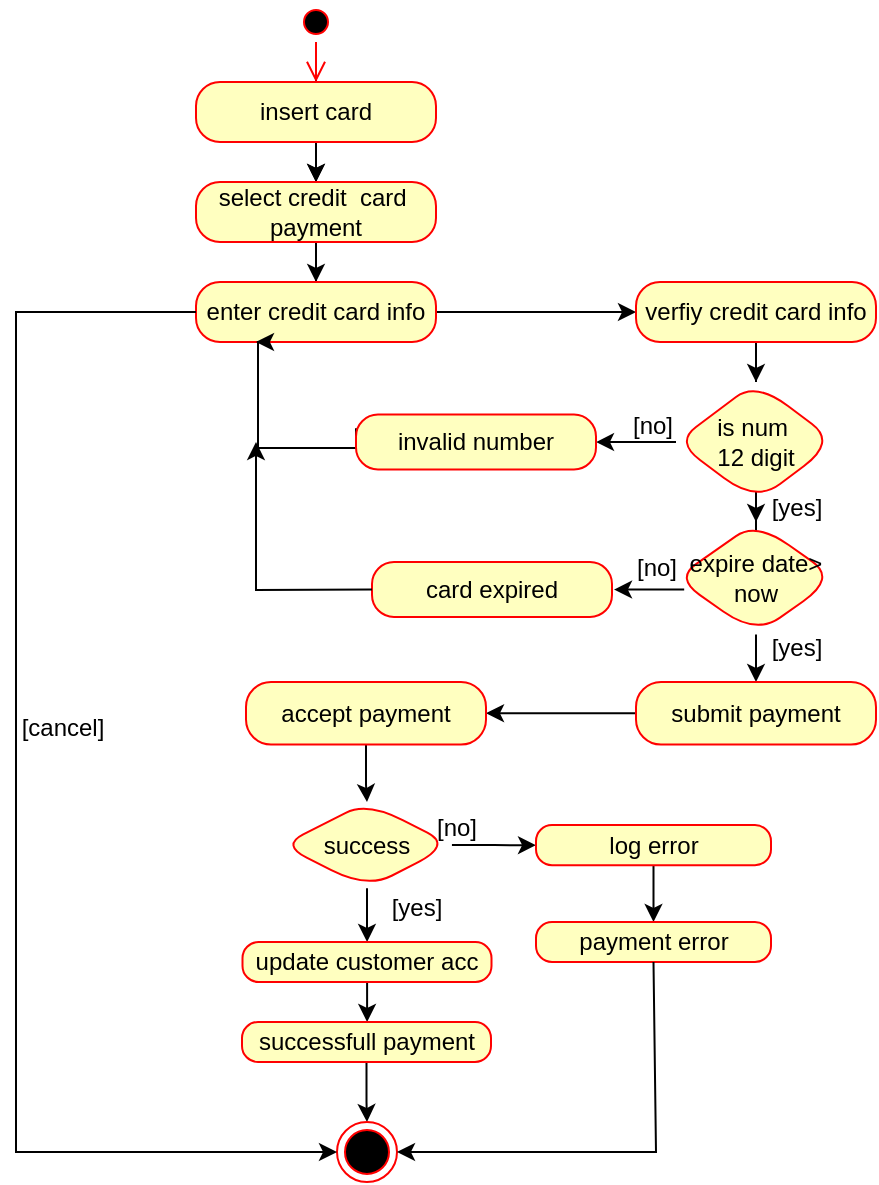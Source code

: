 <mxfile version="25.0.3">
  <diagram name="Page-1" id="qRfLcPHCQGTvtSdoEGWA">
    <mxGraphModel dx="1461" dy="599" grid="1" gridSize="10" guides="1" tooltips="1" connect="1" arrows="1" fold="1" page="1" pageScale="1" pageWidth="850" pageHeight="1100" math="0" shadow="0">
      <root>
        <mxCell id="0" />
        <mxCell id="1" parent="0" />
        <mxCell id="qOs9GECugjmZCHtNQ3uK-43" value="" style="edgeStyle=orthogonalEdgeStyle;rounded=0;orthogonalLoop=1;jettySize=auto;html=1;" edge="1" parent="1" source="qOs9GECugjmZCHtNQ3uK-1" target="qOs9GECugjmZCHtNQ3uK-5">
          <mxGeometry relative="1" as="geometry" />
        </mxCell>
        <mxCell id="qOs9GECugjmZCHtNQ3uK-1" value="" style="ellipse;html=1;shape=startState;fillColor=#000000;strokeColor=#ff0000;" vertex="1" parent="1">
          <mxGeometry x="390" y="10" width="20" height="20" as="geometry" />
        </mxCell>
        <mxCell id="qOs9GECugjmZCHtNQ3uK-2" value="" style="edgeStyle=orthogonalEdgeStyle;html=1;verticalAlign=bottom;endArrow=open;endSize=8;strokeColor=#ff0000;rounded=0;" edge="1" source="qOs9GECugjmZCHtNQ3uK-1" parent="1">
          <mxGeometry relative="1" as="geometry">
            <mxPoint x="400" y="50" as="targetPoint" />
          </mxGeometry>
        </mxCell>
        <mxCell id="qOs9GECugjmZCHtNQ3uK-6" value="" style="edgeStyle=orthogonalEdgeStyle;rounded=0;orthogonalLoop=1;jettySize=auto;html=1;" edge="1" parent="1" source="qOs9GECugjmZCHtNQ3uK-3" target="qOs9GECugjmZCHtNQ3uK-5">
          <mxGeometry relative="1" as="geometry" />
        </mxCell>
        <mxCell id="qOs9GECugjmZCHtNQ3uK-3" value="insert card" style="rounded=1;whiteSpace=wrap;html=1;arcSize=40;fontColor=#000000;fillColor=#ffffc0;strokeColor=#ff0000;" vertex="1" parent="1">
          <mxGeometry x="340" y="50" width="120" height="30" as="geometry" />
        </mxCell>
        <mxCell id="qOs9GECugjmZCHtNQ3uK-8" value="" style="edgeStyle=orthogonalEdgeStyle;rounded=0;orthogonalLoop=1;jettySize=auto;html=1;" edge="1" parent="1" source="qOs9GECugjmZCHtNQ3uK-5" target="qOs9GECugjmZCHtNQ3uK-7">
          <mxGeometry relative="1" as="geometry" />
        </mxCell>
        <mxCell id="qOs9GECugjmZCHtNQ3uK-5" value="select credit&amp;nbsp; card&amp;nbsp;&lt;div&gt;payment&lt;/div&gt;" style="rounded=1;whiteSpace=wrap;html=1;arcSize=40;fontColor=#000000;fillColor=#ffffc0;strokeColor=#ff0000;" vertex="1" parent="1">
          <mxGeometry x="340" y="100" width="120" height="30" as="geometry" />
        </mxCell>
        <mxCell id="qOs9GECugjmZCHtNQ3uK-10" value="" style="edgeStyle=orthogonalEdgeStyle;rounded=0;orthogonalLoop=1;jettySize=auto;html=1;" edge="1" parent="1" source="qOs9GECugjmZCHtNQ3uK-7" target="qOs9GECugjmZCHtNQ3uK-9">
          <mxGeometry relative="1" as="geometry" />
        </mxCell>
        <mxCell id="qOs9GECugjmZCHtNQ3uK-7" value="enter credit card info" style="rounded=1;whiteSpace=wrap;html=1;arcSize=40;fontColor=#000000;fillColor=#ffffc0;strokeColor=#ff0000;" vertex="1" parent="1">
          <mxGeometry x="340" y="150" width="120" height="30" as="geometry" />
        </mxCell>
        <mxCell id="qOs9GECugjmZCHtNQ3uK-12" value="" style="edgeStyle=orthogonalEdgeStyle;rounded=0;orthogonalLoop=1;jettySize=auto;html=1;" edge="1" parent="1" source="qOs9GECugjmZCHtNQ3uK-9" target="qOs9GECugjmZCHtNQ3uK-11">
          <mxGeometry relative="1" as="geometry" />
        </mxCell>
        <mxCell id="qOs9GECugjmZCHtNQ3uK-9" value="verfiy credit card info" style="rounded=1;whiteSpace=wrap;html=1;arcSize=40;fontColor=#000000;fillColor=#ffffc0;strokeColor=#ff0000;" vertex="1" parent="1">
          <mxGeometry x="560" y="150" width="120" height="30" as="geometry" />
        </mxCell>
        <mxCell id="qOs9GECugjmZCHtNQ3uK-14" value="" style="edgeStyle=orthogonalEdgeStyle;rounded=0;orthogonalLoop=1;jettySize=auto;html=1;" edge="1" parent="1" source="qOs9GECugjmZCHtNQ3uK-11" target="qOs9GECugjmZCHtNQ3uK-13">
          <mxGeometry relative="1" as="geometry" />
        </mxCell>
        <mxCell id="qOs9GECugjmZCHtNQ3uK-18" value="" style="edgeStyle=orthogonalEdgeStyle;rounded=0;orthogonalLoop=1;jettySize=auto;html=1;" edge="1" parent="1" source="qOs9GECugjmZCHtNQ3uK-11" target="qOs9GECugjmZCHtNQ3uK-17">
          <mxGeometry relative="1" as="geometry" />
        </mxCell>
        <mxCell id="qOs9GECugjmZCHtNQ3uK-11" value="is num&amp;nbsp;&lt;div&gt;12 digit&lt;/div&gt;" style="rhombus;whiteSpace=wrap;html=1;fillColor=#ffffc0;strokeColor=#ff0000;fontColor=#000000;rounded=1;arcSize=40;" vertex="1" parent="1">
          <mxGeometry x="580" y="200" width="80" height="60" as="geometry" />
        </mxCell>
        <mxCell id="qOs9GECugjmZCHtNQ3uK-16" value="" style="edgeStyle=orthogonalEdgeStyle;rounded=0;orthogonalLoop=1;jettySize=auto;html=1;exitX=0;exitY=0.25;exitDx=0;exitDy=0;entryX=0.25;entryY=1;entryDx=0;entryDy=0;" edge="1" parent="1" source="qOs9GECugjmZCHtNQ3uK-13" target="qOs9GECugjmZCHtNQ3uK-7">
          <mxGeometry relative="1" as="geometry">
            <mxPoint x="410" y="232.6" as="sourcePoint" />
            <mxPoint x="370" y="190" as="targetPoint" />
            <Array as="points">
              <mxPoint x="420" y="233" />
              <mxPoint x="371" y="233" />
            </Array>
          </mxGeometry>
        </mxCell>
        <mxCell id="qOs9GECugjmZCHtNQ3uK-13" value="invalid number" style="whiteSpace=wrap;html=1;fillColor=#ffffc0;strokeColor=#ff0000;fontColor=#000000;rounded=1;arcSize=40;" vertex="1" parent="1">
          <mxGeometry x="420" y="216.25" width="120" height="27.5" as="geometry" />
        </mxCell>
        <mxCell id="qOs9GECugjmZCHtNQ3uK-20" value="" style="edgeStyle=orthogonalEdgeStyle;rounded=0;orthogonalLoop=1;jettySize=auto;html=1;" edge="1" parent="1">
          <mxGeometry relative="1" as="geometry">
            <mxPoint x="584.089" y="303.8" as="sourcePoint" />
            <mxPoint x="549" y="303.8" as="targetPoint" />
          </mxGeometry>
        </mxCell>
        <mxCell id="qOs9GECugjmZCHtNQ3uK-23" value="" style="edgeStyle=orthogonalEdgeStyle;rounded=0;orthogonalLoop=1;jettySize=auto;html=1;" edge="1" parent="1" source="qOs9GECugjmZCHtNQ3uK-17" target="qOs9GECugjmZCHtNQ3uK-22">
          <mxGeometry relative="1" as="geometry" />
        </mxCell>
        <mxCell id="qOs9GECugjmZCHtNQ3uK-17" value="expire date&amp;gt;&lt;div&gt;now&lt;/div&gt;" style="rhombus;whiteSpace=wrap;html=1;fillColor=#ffffc0;strokeColor=#ff0000;fontColor=#000000;rounded=1;arcSize=40;" vertex="1" parent="1">
          <mxGeometry x="580" y="270" width="80" height="56.25" as="geometry" />
        </mxCell>
        <mxCell id="qOs9GECugjmZCHtNQ3uK-19" value="card expired" style="whiteSpace=wrap;html=1;fillColor=#ffffc0;strokeColor=#ff0000;fontColor=#000000;rounded=1;arcSize=40;" vertex="1" parent="1">
          <mxGeometry x="428" y="290" width="120" height="27.5" as="geometry" />
        </mxCell>
        <mxCell id="qOs9GECugjmZCHtNQ3uK-25" value="" style="edgeStyle=orthogonalEdgeStyle;rounded=0;orthogonalLoop=1;jettySize=auto;html=1;" edge="1" parent="1" source="qOs9GECugjmZCHtNQ3uK-22" target="qOs9GECugjmZCHtNQ3uK-24">
          <mxGeometry relative="1" as="geometry" />
        </mxCell>
        <mxCell id="qOs9GECugjmZCHtNQ3uK-22" value="submit payment" style="whiteSpace=wrap;html=1;fillColor=#ffffc0;strokeColor=#ff0000;fontColor=#000000;rounded=1;arcSize=40;" vertex="1" parent="1">
          <mxGeometry x="560" y="350" width="120" height="31.25" as="geometry" />
        </mxCell>
        <mxCell id="qOs9GECugjmZCHtNQ3uK-27" value="" style="edgeStyle=orthogonalEdgeStyle;rounded=0;orthogonalLoop=1;jettySize=auto;html=1;" edge="1" parent="1" source="qOs9GECugjmZCHtNQ3uK-24" target="qOs9GECugjmZCHtNQ3uK-26">
          <mxGeometry relative="1" as="geometry" />
        </mxCell>
        <mxCell id="qOs9GECugjmZCHtNQ3uK-24" value="accept payment" style="whiteSpace=wrap;html=1;fillColor=#ffffc0;strokeColor=#ff0000;fontColor=#000000;rounded=1;arcSize=40;" vertex="1" parent="1">
          <mxGeometry x="365" y="350" width="120" height="31.25" as="geometry" />
        </mxCell>
        <mxCell id="qOs9GECugjmZCHtNQ3uK-29" value="" style="edgeStyle=orthogonalEdgeStyle;rounded=0;orthogonalLoop=1;jettySize=auto;html=1;" edge="1" parent="1" source="qOs9GECugjmZCHtNQ3uK-26" target="qOs9GECugjmZCHtNQ3uK-28">
          <mxGeometry relative="1" as="geometry" />
        </mxCell>
        <mxCell id="qOs9GECugjmZCHtNQ3uK-33" value="" style="edgeStyle=orthogonalEdgeStyle;rounded=0;orthogonalLoop=1;jettySize=auto;html=1;" edge="1" parent="1" source="qOs9GECugjmZCHtNQ3uK-26" target="qOs9GECugjmZCHtNQ3uK-32">
          <mxGeometry relative="1" as="geometry" />
        </mxCell>
        <mxCell id="qOs9GECugjmZCHtNQ3uK-26" value="success" style="rhombus;whiteSpace=wrap;html=1;fillColor=#ffffc0;strokeColor=#ff0000;fontColor=#000000;rounded=1;arcSize=40;" vertex="1" parent="1">
          <mxGeometry x="383" y="410" width="85" height="43.13" as="geometry" />
        </mxCell>
        <mxCell id="qOs9GECugjmZCHtNQ3uK-31" value="" style="edgeStyle=orthogonalEdgeStyle;rounded=0;orthogonalLoop=1;jettySize=auto;html=1;" edge="1" parent="1" source="qOs9GECugjmZCHtNQ3uK-28" target="qOs9GECugjmZCHtNQ3uK-30">
          <mxGeometry relative="1" as="geometry" />
        </mxCell>
        <mxCell id="qOs9GECugjmZCHtNQ3uK-28" value="log error" style="whiteSpace=wrap;html=1;fillColor=#ffffc0;strokeColor=#ff0000;fontColor=#000000;rounded=1;arcSize=40;" vertex="1" parent="1">
          <mxGeometry x="510" y="421.56" width="117.5" height="20.01" as="geometry" />
        </mxCell>
        <mxCell id="qOs9GECugjmZCHtNQ3uK-30" value="payment error" style="whiteSpace=wrap;html=1;fillColor=#ffffc0;strokeColor=#ff0000;fontColor=#000000;rounded=1;arcSize=40;" vertex="1" parent="1">
          <mxGeometry x="510" y="470.0" width="117.5" height="20.01" as="geometry" />
        </mxCell>
        <mxCell id="qOs9GECugjmZCHtNQ3uK-35" value="" style="edgeStyle=orthogonalEdgeStyle;rounded=0;orthogonalLoop=1;jettySize=auto;html=1;" edge="1" parent="1" source="qOs9GECugjmZCHtNQ3uK-32" target="qOs9GECugjmZCHtNQ3uK-34">
          <mxGeometry relative="1" as="geometry" />
        </mxCell>
        <mxCell id="qOs9GECugjmZCHtNQ3uK-32" value="update customer acc" style="whiteSpace=wrap;html=1;fillColor=#ffffc0;strokeColor=#ff0000;fontColor=#000000;rounded=1;arcSize=40;" vertex="1" parent="1">
          <mxGeometry x="363.25" y="480" width="124.5" height="20" as="geometry" />
        </mxCell>
        <mxCell id="qOs9GECugjmZCHtNQ3uK-37" value="" style="edgeStyle=orthogonalEdgeStyle;rounded=0;orthogonalLoop=1;jettySize=auto;html=1;" edge="1" parent="1" source="qOs9GECugjmZCHtNQ3uK-34" target="qOs9GECugjmZCHtNQ3uK-36">
          <mxGeometry relative="1" as="geometry" />
        </mxCell>
        <mxCell id="qOs9GECugjmZCHtNQ3uK-34" value="successfull payment" style="whiteSpace=wrap;html=1;fillColor=#ffffc0;strokeColor=#ff0000;fontColor=#000000;rounded=1;arcSize=40;" vertex="1" parent="1">
          <mxGeometry x="363" y="520" width="124.5" height="20" as="geometry" />
        </mxCell>
        <mxCell id="qOs9GECugjmZCHtNQ3uK-36" value="" style="ellipse;html=1;shape=endState;fillColor=#000000;strokeColor=#ff0000;" vertex="1" parent="1">
          <mxGeometry x="410.5" y="570" width="30" height="30" as="geometry" />
        </mxCell>
        <mxCell id="qOs9GECugjmZCHtNQ3uK-38" value="" style="endArrow=classic;html=1;rounded=0;exitX=0.5;exitY=1;exitDx=0;exitDy=0;entryX=1;entryY=0.5;entryDx=0;entryDy=0;" edge="1" parent="1" source="qOs9GECugjmZCHtNQ3uK-30" target="qOs9GECugjmZCHtNQ3uK-36">
          <mxGeometry width="50" height="50" relative="1" as="geometry">
            <mxPoint x="700" y="530" as="sourcePoint" />
            <mxPoint x="750" y="480" as="targetPoint" />
            <Array as="points">
              <mxPoint x="570" y="585" />
            </Array>
          </mxGeometry>
        </mxCell>
        <mxCell id="qOs9GECugjmZCHtNQ3uK-41" value="" style="endArrow=classic;html=1;rounded=0;entryX=0;entryY=0.5;entryDx=0;entryDy=0;exitX=0;exitY=0.5;exitDx=0;exitDy=0;" edge="1" parent="1" source="qOs9GECugjmZCHtNQ3uK-7" target="qOs9GECugjmZCHtNQ3uK-36">
          <mxGeometry width="50" height="50" relative="1" as="geometry">
            <mxPoint x="340" y="158" as="sourcePoint" />
            <mxPoint x="410" y="580" as="targetPoint" />
            <Array as="points">
              <mxPoint x="250" y="165" />
              <mxPoint x="250" y="585" />
            </Array>
          </mxGeometry>
        </mxCell>
        <mxCell id="qOs9GECugjmZCHtNQ3uK-42" value="" style="endArrow=classic;html=1;rounded=0;exitX=0;exitY=0.5;exitDx=0;exitDy=0;" edge="1" parent="1" source="qOs9GECugjmZCHtNQ3uK-19">
          <mxGeometry width="50" height="50" relative="1" as="geometry">
            <mxPoint x="480" y="330" as="sourcePoint" />
            <mxPoint x="370" y="230" as="targetPoint" />
            <Array as="points">
              <mxPoint x="370" y="304" />
            </Array>
          </mxGeometry>
        </mxCell>
        <mxCell id="qOs9GECugjmZCHtNQ3uK-44" value="[no]" style="text;html=1;align=center;verticalAlign=middle;resizable=0;points=[];autosize=1;strokeColor=none;fillColor=none;" vertex="1" parent="1">
          <mxGeometry x="548" y="207" width="40" height="30" as="geometry" />
        </mxCell>
        <mxCell id="qOs9GECugjmZCHtNQ3uK-45" value="[yes]" style="text;html=1;align=center;verticalAlign=middle;resizable=0;points=[];autosize=1;strokeColor=none;fillColor=none;" vertex="1" parent="1">
          <mxGeometry x="615" y="248" width="50" height="30" as="geometry" />
        </mxCell>
        <mxCell id="qOs9GECugjmZCHtNQ3uK-46" value="[yes]" style="text;html=1;align=center;verticalAlign=middle;resizable=0;points=[];autosize=1;strokeColor=none;fillColor=none;" vertex="1" parent="1">
          <mxGeometry x="615" y="318" width="50" height="30" as="geometry" />
        </mxCell>
        <mxCell id="qOs9GECugjmZCHtNQ3uK-47" value="[yes]" style="text;html=1;align=center;verticalAlign=middle;resizable=0;points=[];autosize=1;strokeColor=none;fillColor=none;" vertex="1" parent="1">
          <mxGeometry x="425" y="448" width="50" height="30" as="geometry" />
        </mxCell>
        <mxCell id="qOs9GECugjmZCHtNQ3uK-48" value="[no]" style="text;html=1;align=center;verticalAlign=middle;resizable=0;points=[];autosize=1;strokeColor=none;fillColor=none;" vertex="1" parent="1">
          <mxGeometry x="450" y="408" width="40" height="30" as="geometry" />
        </mxCell>
        <mxCell id="qOs9GECugjmZCHtNQ3uK-49" value="[no]" style="text;html=1;align=center;verticalAlign=middle;resizable=0;points=[];autosize=1;strokeColor=none;fillColor=none;" vertex="1" parent="1">
          <mxGeometry x="550" y="278" width="40" height="30" as="geometry" />
        </mxCell>
        <mxCell id="qOs9GECugjmZCHtNQ3uK-50" value="[cancel]" style="text;html=1;align=center;verticalAlign=middle;resizable=0;points=[];autosize=1;strokeColor=none;fillColor=none;" vertex="1" parent="1">
          <mxGeometry x="243" y="358" width="60" height="30" as="geometry" />
        </mxCell>
      </root>
    </mxGraphModel>
  </diagram>
</mxfile>
